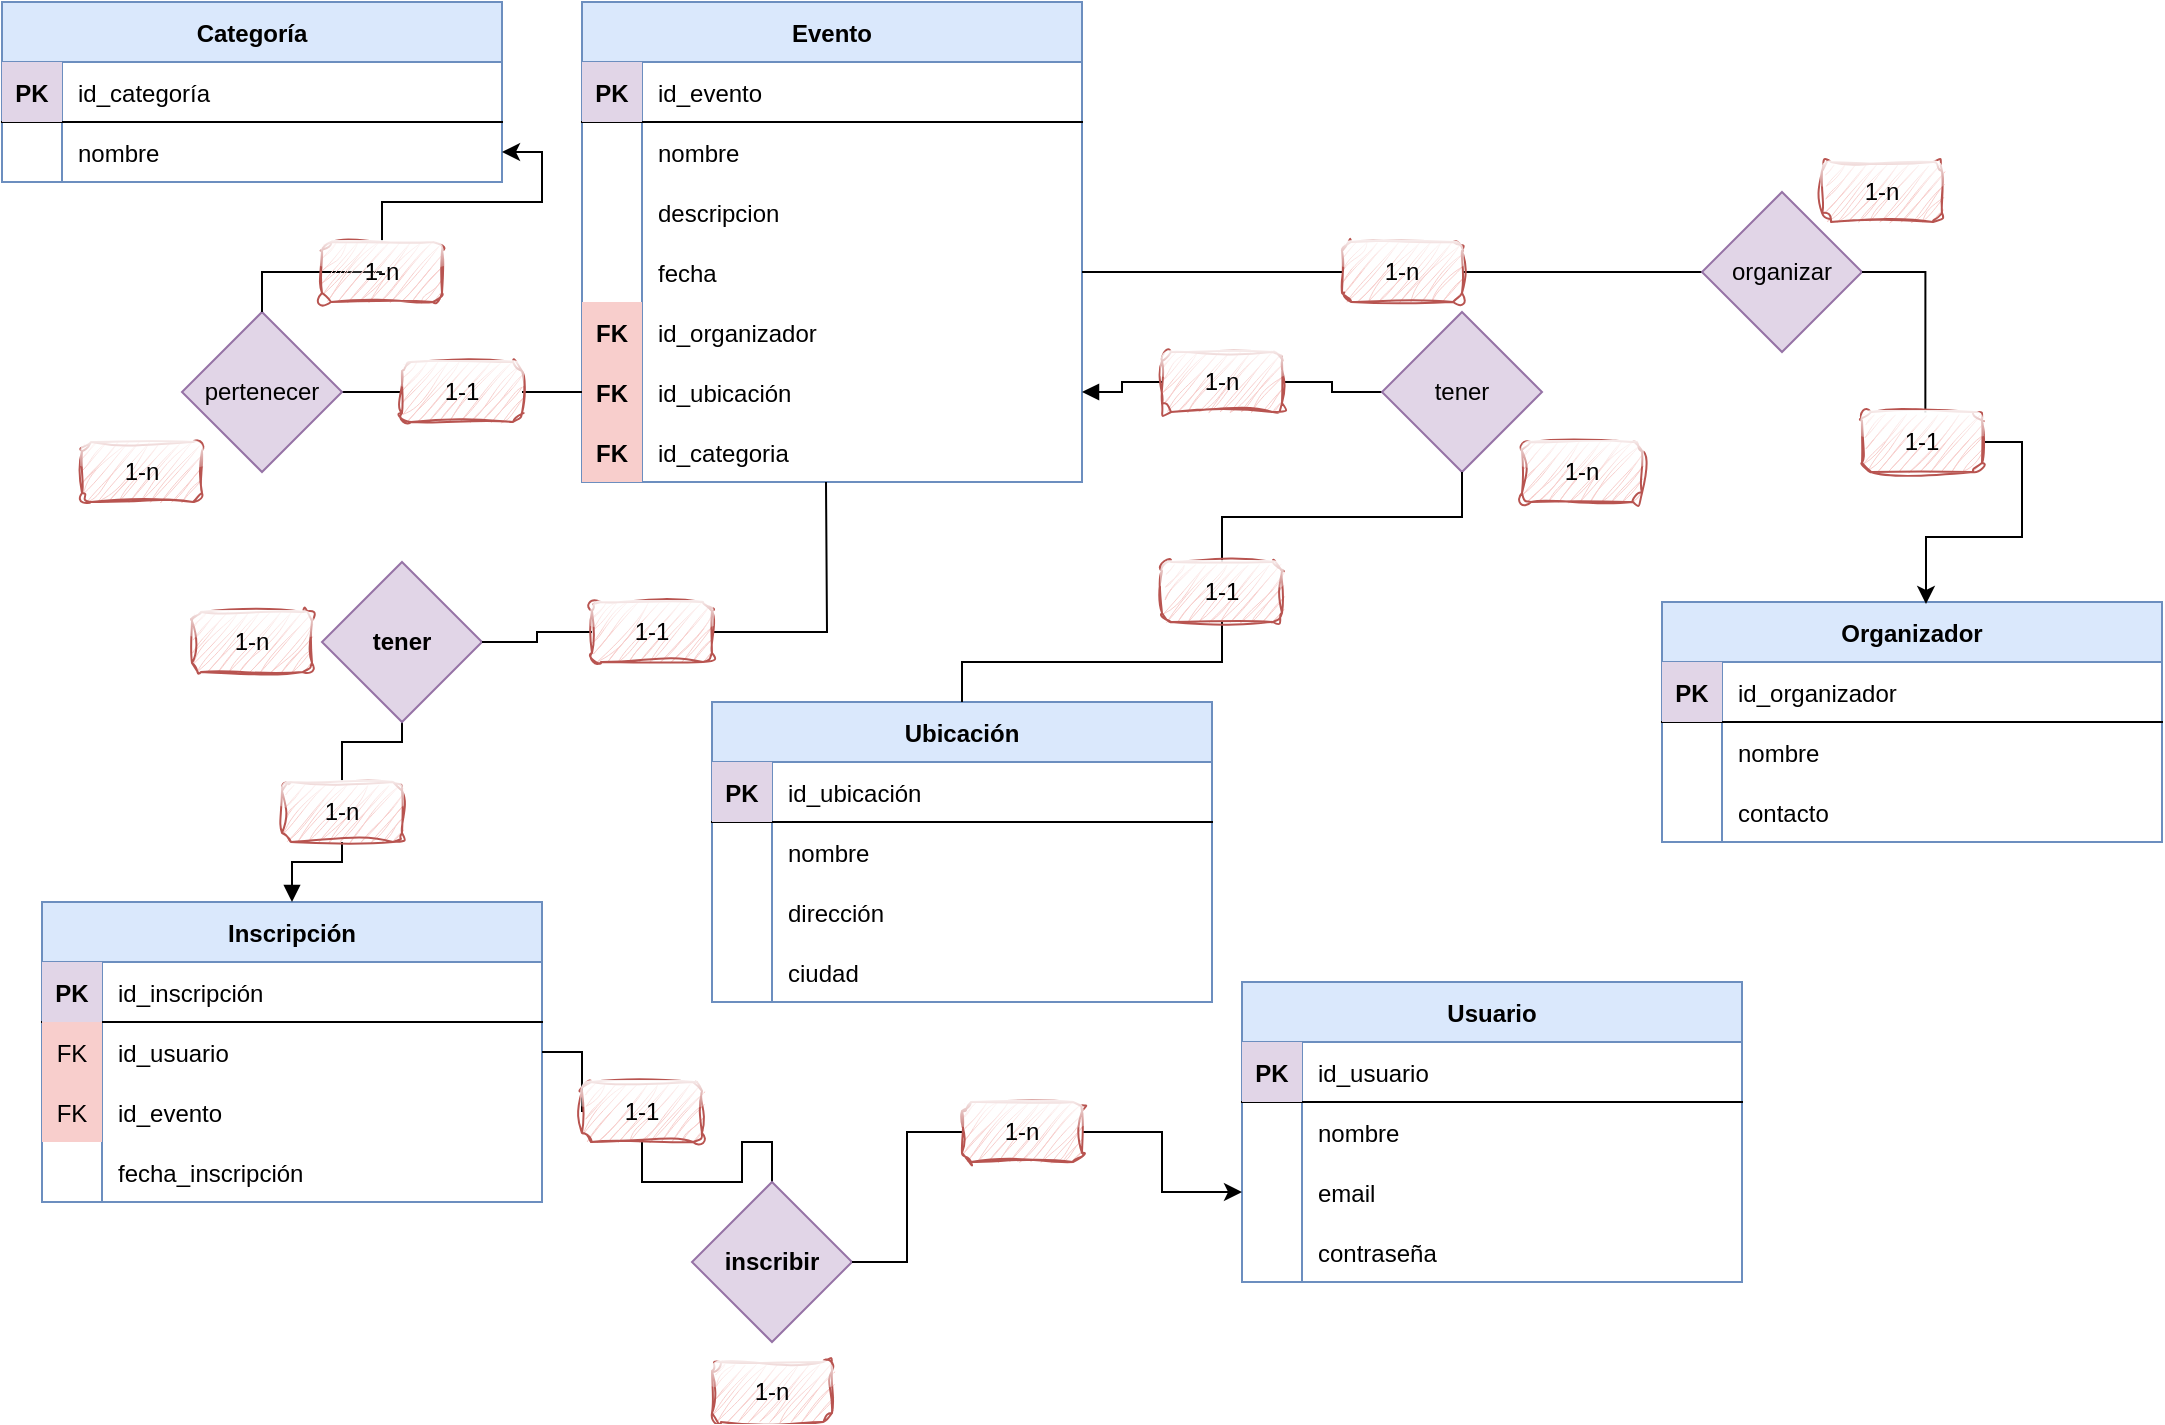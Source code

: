 <mxfile version="26.0.15">
  <diagram id="R2lEEEUBdFMjLlhIrx00" name="Page-1">
    <mxGraphModel dx="2284" dy="780" grid="1" gridSize="10" guides="1" tooltips="1" connect="1" arrows="1" fold="1" page="1" pageScale="1" pageWidth="850" pageHeight="1100" math="0" shadow="0" extFonts="Permanent Marker^https://fonts.googleapis.com/css?family=Permanent+Marker">
      <root>
        <mxCell id="0" />
        <mxCell id="1" parent="0" />
        <mxCell id="C-vyLk0tnHw3VtMMgP7b-2" value="Usuario" style="shape=table;startSize=30;container=1;collapsible=1;childLayout=tableLayout;fixedRows=1;rowLines=0;fontStyle=1;align=center;resizeLast=1;fillColor=#dae8fc;strokeColor=#6c8ebf;" parent="1" vertex="1">
          <mxGeometry x="370" y="530" width="250" height="150" as="geometry" />
        </mxCell>
        <mxCell id="C-vyLk0tnHw3VtMMgP7b-3" value="" style="shape=partialRectangle;collapsible=0;dropTarget=0;pointerEvents=0;fillColor=none;points=[[0,0.5],[1,0.5]];portConstraint=eastwest;top=0;left=0;right=0;bottom=1;" parent="C-vyLk0tnHw3VtMMgP7b-2" vertex="1">
          <mxGeometry y="30" width="250" height="30" as="geometry" />
        </mxCell>
        <mxCell id="C-vyLk0tnHw3VtMMgP7b-4" value="PK" style="shape=partialRectangle;overflow=hidden;connectable=0;fillColor=#e1d5e7;top=0;left=0;bottom=0;right=0;fontStyle=1;strokeColor=#9673a6;" parent="C-vyLk0tnHw3VtMMgP7b-3" vertex="1">
          <mxGeometry width="30" height="30" as="geometry">
            <mxRectangle width="30" height="30" as="alternateBounds" />
          </mxGeometry>
        </mxCell>
        <mxCell id="C-vyLk0tnHw3VtMMgP7b-5" value="id_usuario" style="shape=partialRectangle;overflow=hidden;connectable=0;fillColor=none;top=0;left=0;bottom=0;right=0;align=left;spacingLeft=6;fontStyle=0;" parent="C-vyLk0tnHw3VtMMgP7b-3" vertex="1">
          <mxGeometry x="30" width="220" height="30" as="geometry">
            <mxRectangle width="220" height="30" as="alternateBounds" />
          </mxGeometry>
        </mxCell>
        <mxCell id="C-vyLk0tnHw3VtMMgP7b-6" value="" style="shape=partialRectangle;collapsible=0;dropTarget=0;pointerEvents=0;fillColor=none;points=[[0,0.5],[1,0.5]];portConstraint=eastwest;top=0;left=0;right=0;bottom=0;" parent="C-vyLk0tnHw3VtMMgP7b-2" vertex="1">
          <mxGeometry y="60" width="250" height="30" as="geometry" />
        </mxCell>
        <mxCell id="C-vyLk0tnHw3VtMMgP7b-7" value="" style="shape=partialRectangle;overflow=hidden;connectable=0;fillColor=none;top=0;left=0;bottom=0;right=0;" parent="C-vyLk0tnHw3VtMMgP7b-6" vertex="1">
          <mxGeometry width="30" height="30" as="geometry">
            <mxRectangle width="30" height="30" as="alternateBounds" />
          </mxGeometry>
        </mxCell>
        <mxCell id="C-vyLk0tnHw3VtMMgP7b-8" value="nombre" style="shape=partialRectangle;overflow=hidden;connectable=0;fillColor=none;top=0;left=0;bottom=0;right=0;align=left;spacingLeft=6;" parent="C-vyLk0tnHw3VtMMgP7b-6" vertex="1">
          <mxGeometry x="30" width="220" height="30" as="geometry">
            <mxRectangle width="220" height="30" as="alternateBounds" />
          </mxGeometry>
        </mxCell>
        <mxCell id="_0O7eD7BVbZA2MOragak-5" style="shape=partialRectangle;collapsible=0;dropTarget=0;pointerEvents=0;fillColor=none;points=[[0,0.5],[1,0.5]];portConstraint=eastwest;top=0;left=0;right=0;bottom=0;" vertex="1" parent="C-vyLk0tnHw3VtMMgP7b-2">
          <mxGeometry y="90" width="250" height="30" as="geometry" />
        </mxCell>
        <mxCell id="_0O7eD7BVbZA2MOragak-6" style="shape=partialRectangle;overflow=hidden;connectable=0;fillColor=none;top=0;left=0;bottom=0;right=0;" vertex="1" parent="_0O7eD7BVbZA2MOragak-5">
          <mxGeometry width="30" height="30" as="geometry">
            <mxRectangle width="30" height="30" as="alternateBounds" />
          </mxGeometry>
        </mxCell>
        <mxCell id="_0O7eD7BVbZA2MOragak-7" value="email" style="shape=partialRectangle;overflow=hidden;connectable=0;fillColor=none;top=0;left=0;bottom=0;right=0;align=left;spacingLeft=6;" vertex="1" parent="_0O7eD7BVbZA2MOragak-5">
          <mxGeometry x="30" width="220" height="30" as="geometry">
            <mxRectangle width="220" height="30" as="alternateBounds" />
          </mxGeometry>
        </mxCell>
        <mxCell id="_0O7eD7BVbZA2MOragak-8" style="shape=partialRectangle;collapsible=0;dropTarget=0;pointerEvents=0;fillColor=none;points=[[0,0.5],[1,0.5]];portConstraint=eastwest;top=0;left=0;right=0;bottom=0;" vertex="1" parent="C-vyLk0tnHw3VtMMgP7b-2">
          <mxGeometry y="120" width="250" height="30" as="geometry" />
        </mxCell>
        <mxCell id="_0O7eD7BVbZA2MOragak-9" style="shape=partialRectangle;overflow=hidden;connectable=0;fillColor=none;top=0;left=0;bottom=0;right=0;" vertex="1" parent="_0O7eD7BVbZA2MOragak-8">
          <mxGeometry width="30" height="30" as="geometry">
            <mxRectangle width="30" height="30" as="alternateBounds" />
          </mxGeometry>
        </mxCell>
        <mxCell id="_0O7eD7BVbZA2MOragak-10" value="contraseña" style="shape=partialRectangle;overflow=hidden;connectable=0;fillColor=none;top=0;left=0;bottom=0;right=0;align=left;spacingLeft=6;" vertex="1" parent="_0O7eD7BVbZA2MOragak-8">
          <mxGeometry x="30" width="220" height="30" as="geometry">
            <mxRectangle width="220" height="30" as="alternateBounds" />
          </mxGeometry>
        </mxCell>
        <mxCell id="C-vyLk0tnHw3VtMMgP7b-13" value="Organizador" style="shape=table;startSize=30;container=1;collapsible=1;childLayout=tableLayout;fixedRows=1;rowLines=0;fontStyle=1;align=center;resizeLast=1;fillColor=#dae8fc;strokeColor=#6c8ebf;" parent="1" vertex="1">
          <mxGeometry x="580" y="340" width="250" height="120" as="geometry" />
        </mxCell>
        <mxCell id="C-vyLk0tnHw3VtMMgP7b-14" value="" style="shape=partialRectangle;collapsible=0;dropTarget=0;pointerEvents=0;fillColor=none;points=[[0,0.5],[1,0.5]];portConstraint=eastwest;top=0;left=0;right=0;bottom=1;" parent="C-vyLk0tnHw3VtMMgP7b-13" vertex="1">
          <mxGeometry y="30" width="250" height="30" as="geometry" />
        </mxCell>
        <mxCell id="C-vyLk0tnHw3VtMMgP7b-15" value="PK" style="shape=partialRectangle;overflow=hidden;connectable=0;fillColor=#e1d5e7;top=0;left=0;bottom=0;right=0;fontStyle=1;strokeColor=#9673a6;" parent="C-vyLk0tnHw3VtMMgP7b-14" vertex="1">
          <mxGeometry width="30" height="30" as="geometry">
            <mxRectangle width="30" height="30" as="alternateBounds" />
          </mxGeometry>
        </mxCell>
        <mxCell id="C-vyLk0tnHw3VtMMgP7b-16" value="id_organizador" style="shape=partialRectangle;overflow=hidden;connectable=0;fillColor=none;top=0;left=0;bottom=0;right=0;align=left;spacingLeft=6;fontStyle=0;" parent="C-vyLk0tnHw3VtMMgP7b-14" vertex="1">
          <mxGeometry x="30" width="220" height="30" as="geometry">
            <mxRectangle width="220" height="30" as="alternateBounds" />
          </mxGeometry>
        </mxCell>
        <mxCell id="C-vyLk0tnHw3VtMMgP7b-17" value="" style="shape=partialRectangle;collapsible=0;dropTarget=0;pointerEvents=0;fillColor=none;points=[[0,0.5],[1,0.5]];portConstraint=eastwest;top=0;left=0;right=0;bottom=0;" parent="C-vyLk0tnHw3VtMMgP7b-13" vertex="1">
          <mxGeometry y="60" width="250" height="30" as="geometry" />
        </mxCell>
        <mxCell id="C-vyLk0tnHw3VtMMgP7b-18" value="" style="shape=partialRectangle;overflow=hidden;connectable=0;fillColor=none;top=0;left=0;bottom=0;right=0;" parent="C-vyLk0tnHw3VtMMgP7b-17" vertex="1">
          <mxGeometry width="30" height="30" as="geometry">
            <mxRectangle width="30" height="30" as="alternateBounds" />
          </mxGeometry>
        </mxCell>
        <mxCell id="C-vyLk0tnHw3VtMMgP7b-19" value="nombre" style="shape=partialRectangle;overflow=hidden;connectable=0;fillColor=none;top=0;left=0;bottom=0;right=0;align=left;spacingLeft=6;" parent="C-vyLk0tnHw3VtMMgP7b-17" vertex="1">
          <mxGeometry x="30" width="220" height="30" as="geometry">
            <mxRectangle width="220" height="30" as="alternateBounds" />
          </mxGeometry>
        </mxCell>
        <mxCell id="C-vyLk0tnHw3VtMMgP7b-20" value="" style="shape=partialRectangle;collapsible=0;dropTarget=0;pointerEvents=0;fillColor=none;points=[[0,0.5],[1,0.5]];portConstraint=eastwest;top=0;left=0;right=0;bottom=0;" parent="C-vyLk0tnHw3VtMMgP7b-13" vertex="1">
          <mxGeometry y="90" width="250" height="30" as="geometry" />
        </mxCell>
        <mxCell id="C-vyLk0tnHw3VtMMgP7b-21" value="" style="shape=partialRectangle;overflow=hidden;connectable=0;fillColor=none;top=0;left=0;bottom=0;right=0;" parent="C-vyLk0tnHw3VtMMgP7b-20" vertex="1">
          <mxGeometry width="30" height="30" as="geometry">
            <mxRectangle width="30" height="30" as="alternateBounds" />
          </mxGeometry>
        </mxCell>
        <mxCell id="C-vyLk0tnHw3VtMMgP7b-22" value="contacto" style="shape=partialRectangle;overflow=hidden;connectable=0;fillColor=none;top=0;left=0;bottom=0;right=0;align=left;spacingLeft=6;" parent="C-vyLk0tnHw3VtMMgP7b-20" vertex="1">
          <mxGeometry x="30" width="220" height="30" as="geometry">
            <mxRectangle width="220" height="30" as="alternateBounds" />
          </mxGeometry>
        </mxCell>
        <mxCell id="C-vyLk0tnHw3VtMMgP7b-23" value="Evento" style="shape=table;startSize=30;container=1;collapsible=1;childLayout=tableLayout;fixedRows=1;rowLines=0;fontStyle=1;align=center;resizeLast=1;fillColor=#dae8fc;strokeColor=#6c8ebf;" parent="1" vertex="1">
          <mxGeometry x="40" y="40" width="250" height="240" as="geometry">
            <mxRectangle x="120" y="120" width="80" height="30" as="alternateBounds" />
          </mxGeometry>
        </mxCell>
        <mxCell id="C-vyLk0tnHw3VtMMgP7b-24" value="" style="shape=partialRectangle;collapsible=0;dropTarget=0;pointerEvents=0;fillColor=none;points=[[0,0.5],[1,0.5]];portConstraint=eastwest;top=0;left=0;right=0;bottom=1;" parent="C-vyLk0tnHw3VtMMgP7b-23" vertex="1">
          <mxGeometry y="30" width="250" height="30" as="geometry" />
        </mxCell>
        <mxCell id="C-vyLk0tnHw3VtMMgP7b-25" value="PK" style="shape=partialRectangle;overflow=hidden;connectable=0;fillColor=#e1d5e7;top=0;left=0;bottom=0;right=0;fontStyle=1;strokeColor=#9673a6;" parent="C-vyLk0tnHw3VtMMgP7b-24" vertex="1">
          <mxGeometry width="30" height="30" as="geometry">
            <mxRectangle width="30" height="30" as="alternateBounds" />
          </mxGeometry>
        </mxCell>
        <mxCell id="C-vyLk0tnHw3VtMMgP7b-26" value="id_evento" style="shape=partialRectangle;overflow=hidden;connectable=0;fillColor=none;top=0;left=0;bottom=0;right=0;align=left;spacingLeft=6;fontStyle=0;" parent="C-vyLk0tnHw3VtMMgP7b-24" vertex="1">
          <mxGeometry x="30" width="220" height="30" as="geometry">
            <mxRectangle width="220" height="30" as="alternateBounds" />
          </mxGeometry>
        </mxCell>
        <mxCell id="C-vyLk0tnHw3VtMMgP7b-27" value="" style="shape=partialRectangle;collapsible=0;dropTarget=0;pointerEvents=0;fillColor=none;points=[[0,0.5],[1,0.5]];portConstraint=eastwest;top=0;left=0;right=0;bottom=0;" parent="C-vyLk0tnHw3VtMMgP7b-23" vertex="1">
          <mxGeometry y="60" width="250" height="30" as="geometry" />
        </mxCell>
        <mxCell id="C-vyLk0tnHw3VtMMgP7b-28" value="" style="shape=partialRectangle;overflow=hidden;connectable=0;fillColor=none;top=0;left=0;bottom=0;right=0;" parent="C-vyLk0tnHw3VtMMgP7b-27" vertex="1">
          <mxGeometry width="30" height="30" as="geometry">
            <mxRectangle width="30" height="30" as="alternateBounds" />
          </mxGeometry>
        </mxCell>
        <mxCell id="C-vyLk0tnHw3VtMMgP7b-29" value="nombre" style="shape=partialRectangle;overflow=hidden;connectable=0;fillColor=none;top=0;left=0;bottom=0;right=0;align=left;spacingLeft=6;" parent="C-vyLk0tnHw3VtMMgP7b-27" vertex="1">
          <mxGeometry x="30" width="220" height="30" as="geometry">
            <mxRectangle width="220" height="30" as="alternateBounds" />
          </mxGeometry>
        </mxCell>
        <mxCell id="qSwmGkArXWwPOTFNs5zi-41" style="shape=partialRectangle;collapsible=0;dropTarget=0;pointerEvents=0;fillColor=none;points=[[0,0.5],[1,0.5]];portConstraint=eastwest;top=0;left=0;right=0;bottom=0;" parent="C-vyLk0tnHw3VtMMgP7b-23" vertex="1">
          <mxGeometry y="90" width="250" height="30" as="geometry" />
        </mxCell>
        <mxCell id="qSwmGkArXWwPOTFNs5zi-42" style="shape=partialRectangle;overflow=hidden;connectable=0;fillColor=none;top=0;left=0;bottom=0;right=0;" parent="qSwmGkArXWwPOTFNs5zi-41" vertex="1">
          <mxGeometry width="30" height="30" as="geometry">
            <mxRectangle width="30" height="30" as="alternateBounds" />
          </mxGeometry>
        </mxCell>
        <mxCell id="qSwmGkArXWwPOTFNs5zi-43" value="descripcion" style="shape=partialRectangle;overflow=hidden;connectable=0;fillColor=none;top=0;left=0;bottom=0;right=0;align=left;spacingLeft=6;" parent="qSwmGkArXWwPOTFNs5zi-41" vertex="1">
          <mxGeometry x="30" width="220" height="30" as="geometry">
            <mxRectangle width="220" height="30" as="alternateBounds" />
          </mxGeometry>
        </mxCell>
        <mxCell id="qSwmGkArXWwPOTFNs5zi-44" style="shape=partialRectangle;collapsible=0;dropTarget=0;pointerEvents=0;fillColor=none;points=[[0,0.5],[1,0.5]];portConstraint=eastwest;top=0;left=0;right=0;bottom=0;" parent="C-vyLk0tnHw3VtMMgP7b-23" vertex="1">
          <mxGeometry y="120" width="250" height="30" as="geometry" />
        </mxCell>
        <mxCell id="qSwmGkArXWwPOTFNs5zi-45" style="shape=partialRectangle;overflow=hidden;connectable=0;fillColor=none;top=0;left=0;bottom=0;right=0;" parent="qSwmGkArXWwPOTFNs5zi-44" vertex="1">
          <mxGeometry width="30" height="30" as="geometry">
            <mxRectangle width="30" height="30" as="alternateBounds" />
          </mxGeometry>
        </mxCell>
        <mxCell id="qSwmGkArXWwPOTFNs5zi-46" value="fecha" style="shape=partialRectangle;overflow=hidden;connectable=0;fillColor=none;top=0;left=0;bottom=0;right=0;align=left;spacingLeft=6;" parent="qSwmGkArXWwPOTFNs5zi-44" vertex="1">
          <mxGeometry x="30" width="220" height="30" as="geometry">
            <mxRectangle width="220" height="30" as="alternateBounds" />
          </mxGeometry>
        </mxCell>
        <mxCell id="qSwmGkArXWwPOTFNs5zi-47" style="shape=partialRectangle;collapsible=0;dropTarget=0;pointerEvents=0;fillColor=none;points=[[0,0.5],[1,0.5]];portConstraint=eastwest;top=0;left=0;right=0;bottom=0;" parent="C-vyLk0tnHw3VtMMgP7b-23" vertex="1">
          <mxGeometry y="150" width="250" height="30" as="geometry" />
        </mxCell>
        <mxCell id="qSwmGkArXWwPOTFNs5zi-48" value="FK" style="shape=partialRectangle;overflow=hidden;connectable=0;fillColor=#f8cecc;top=0;left=0;bottom=0;right=0;strokeColor=#b85450;fontStyle=1" parent="qSwmGkArXWwPOTFNs5zi-47" vertex="1">
          <mxGeometry width="30" height="30" as="geometry">
            <mxRectangle width="30" height="30" as="alternateBounds" />
          </mxGeometry>
        </mxCell>
        <mxCell id="qSwmGkArXWwPOTFNs5zi-49" value="id_organizador" style="shape=partialRectangle;overflow=hidden;connectable=0;fillColor=none;top=0;left=0;bottom=0;right=0;align=left;spacingLeft=6;" parent="qSwmGkArXWwPOTFNs5zi-47" vertex="1">
          <mxGeometry x="30" width="220" height="30" as="geometry">
            <mxRectangle width="220" height="30" as="alternateBounds" />
          </mxGeometry>
        </mxCell>
        <mxCell id="qSwmGkArXWwPOTFNs5zi-50" style="shape=partialRectangle;collapsible=0;dropTarget=0;pointerEvents=0;fillColor=none;points=[[0,0.5],[1,0.5]];portConstraint=eastwest;top=0;left=0;right=0;bottom=0;" parent="C-vyLk0tnHw3VtMMgP7b-23" vertex="1">
          <mxGeometry y="180" width="250" height="30" as="geometry" />
        </mxCell>
        <mxCell id="qSwmGkArXWwPOTFNs5zi-51" value="FK" style="shape=partialRectangle;overflow=hidden;connectable=0;fillColor=#f8cecc;top=0;left=0;bottom=0;right=0;strokeColor=#b85450;fontStyle=1" parent="qSwmGkArXWwPOTFNs5zi-50" vertex="1">
          <mxGeometry width="30" height="30" as="geometry">
            <mxRectangle width="30" height="30" as="alternateBounds" />
          </mxGeometry>
        </mxCell>
        <mxCell id="qSwmGkArXWwPOTFNs5zi-52" value="id_ubicación" style="shape=partialRectangle;overflow=hidden;connectable=0;fillColor=none;top=0;left=0;bottom=0;right=0;align=left;spacingLeft=6;" parent="qSwmGkArXWwPOTFNs5zi-50" vertex="1">
          <mxGeometry x="30" width="220" height="30" as="geometry">
            <mxRectangle width="220" height="30" as="alternateBounds" />
          </mxGeometry>
        </mxCell>
        <mxCell id="qSwmGkArXWwPOTFNs5zi-35" style="shape=partialRectangle;collapsible=0;dropTarget=0;pointerEvents=0;fillColor=none;points=[[0,0.5],[1,0.5]];portConstraint=eastwest;top=0;left=0;right=0;bottom=0;" parent="C-vyLk0tnHw3VtMMgP7b-23" vertex="1">
          <mxGeometry y="210" width="250" height="30" as="geometry" />
        </mxCell>
        <mxCell id="qSwmGkArXWwPOTFNs5zi-36" value="FK" style="shape=partialRectangle;overflow=hidden;connectable=0;fillColor=#f8cecc;top=0;left=0;bottom=0;right=0;strokeColor=#b85450;fontStyle=1" parent="qSwmGkArXWwPOTFNs5zi-35" vertex="1">
          <mxGeometry width="30" height="30" as="geometry">
            <mxRectangle width="30" height="30" as="alternateBounds" />
          </mxGeometry>
        </mxCell>
        <mxCell id="qSwmGkArXWwPOTFNs5zi-37" value="id_categoria" style="shape=partialRectangle;overflow=hidden;connectable=0;fillColor=none;top=0;left=0;bottom=0;right=0;align=left;spacingLeft=6;" parent="qSwmGkArXWwPOTFNs5zi-35" vertex="1">
          <mxGeometry x="30" width="220" height="30" as="geometry">
            <mxRectangle width="220" height="30" as="alternateBounds" />
          </mxGeometry>
        </mxCell>
        <mxCell id="qSwmGkArXWwPOTFNs5zi-76" value="" style="edgeStyle=orthogonalEdgeStyle;rounded=0;orthogonalLoop=1;jettySize=auto;html=1;endArrow=none;startFill=0;" parent="1" source="_0O7eD7BVbZA2MOragak-65" target="qSwmGkArXWwPOTFNs5zi-75" edge="1">
          <mxGeometry relative="1" as="geometry" />
        </mxCell>
        <mxCell id="_0O7eD7BVbZA2MOragak-52" value="" style="edgeStyle=orthogonalEdgeStyle;rounded=0;orthogonalLoop=1;jettySize=auto;html=1;endArrow=none;startFill=0;" edge="1" parent="1" source="_0O7eD7BVbZA2MOragak-67" target="_0O7eD7BVbZA2MOragak-51">
          <mxGeometry relative="1" as="geometry" />
        </mxCell>
        <mxCell id="qSwmGkArXWwPOTFNs5zi-53" value="Inscripción" style="shape=table;startSize=30;container=1;collapsible=1;childLayout=tableLayout;fixedRows=1;rowLines=0;fontStyle=1;align=center;resizeLast=1;fillColor=#dae8fc;strokeColor=#6c8ebf;" parent="1" vertex="1">
          <mxGeometry x="-230" y="490" width="250" height="150" as="geometry">
            <mxRectangle x="120" y="120" width="80" height="30" as="alternateBounds" />
          </mxGeometry>
        </mxCell>
        <mxCell id="qSwmGkArXWwPOTFNs5zi-54" value="" style="shape=partialRectangle;collapsible=0;dropTarget=0;pointerEvents=0;fillColor=none;points=[[0,0.5],[1,0.5]];portConstraint=eastwest;top=0;left=0;right=0;bottom=1;" parent="qSwmGkArXWwPOTFNs5zi-53" vertex="1">
          <mxGeometry y="30" width="250" height="30" as="geometry" />
        </mxCell>
        <mxCell id="qSwmGkArXWwPOTFNs5zi-55" value="PK" style="shape=partialRectangle;overflow=hidden;connectable=0;fillColor=#e1d5e7;top=0;left=0;bottom=0;right=0;fontStyle=1;strokeColor=#9673a6;" parent="qSwmGkArXWwPOTFNs5zi-54" vertex="1">
          <mxGeometry width="30" height="30" as="geometry">
            <mxRectangle width="30" height="30" as="alternateBounds" />
          </mxGeometry>
        </mxCell>
        <mxCell id="qSwmGkArXWwPOTFNs5zi-56" value="id_inscripción" style="shape=partialRectangle;overflow=hidden;connectable=0;fillColor=none;top=0;left=0;bottom=0;right=0;align=left;spacingLeft=6;fontStyle=0;" parent="qSwmGkArXWwPOTFNs5zi-54" vertex="1">
          <mxGeometry x="30" width="220" height="30" as="geometry">
            <mxRectangle width="220" height="30" as="alternateBounds" />
          </mxGeometry>
        </mxCell>
        <mxCell id="qSwmGkArXWwPOTFNs5zi-66" style="shape=partialRectangle;collapsible=0;dropTarget=0;pointerEvents=0;fillColor=none;points=[[0,0.5],[1,0.5]];portConstraint=eastwest;top=0;left=0;right=0;bottom=0;" parent="qSwmGkArXWwPOTFNs5zi-53" vertex="1">
          <mxGeometry y="60" width="250" height="30" as="geometry" />
        </mxCell>
        <mxCell id="qSwmGkArXWwPOTFNs5zi-67" value="FK" style="shape=partialRectangle;overflow=hidden;connectable=0;fillColor=#f8cecc;top=0;left=0;bottom=0;right=0;strokeColor=#b85450;" parent="qSwmGkArXWwPOTFNs5zi-66" vertex="1">
          <mxGeometry width="30" height="30" as="geometry">
            <mxRectangle width="30" height="30" as="alternateBounds" />
          </mxGeometry>
        </mxCell>
        <mxCell id="qSwmGkArXWwPOTFNs5zi-68" value="id_usuario" style="shape=partialRectangle;overflow=hidden;connectable=0;fillColor=none;top=0;left=0;bottom=0;right=0;align=left;spacingLeft=6;" parent="qSwmGkArXWwPOTFNs5zi-66" vertex="1">
          <mxGeometry x="30" width="220" height="30" as="geometry">
            <mxRectangle width="220" height="30" as="alternateBounds" />
          </mxGeometry>
        </mxCell>
        <mxCell id="qSwmGkArXWwPOTFNs5zi-69" style="shape=partialRectangle;collapsible=0;dropTarget=0;pointerEvents=0;fillColor=none;points=[[0,0.5],[1,0.5]];portConstraint=eastwest;top=0;left=0;right=0;bottom=0;" parent="qSwmGkArXWwPOTFNs5zi-53" vertex="1">
          <mxGeometry y="90" width="250" height="30" as="geometry" />
        </mxCell>
        <mxCell id="qSwmGkArXWwPOTFNs5zi-70" value="FK" style="shape=partialRectangle;overflow=hidden;connectable=0;fillColor=#f8cecc;top=0;left=0;bottom=0;right=0;strokeColor=#b85450;" parent="qSwmGkArXWwPOTFNs5zi-69" vertex="1">
          <mxGeometry width="30" height="30" as="geometry">
            <mxRectangle width="30" height="30" as="alternateBounds" />
          </mxGeometry>
        </mxCell>
        <mxCell id="qSwmGkArXWwPOTFNs5zi-71" value="id_evento" style="shape=partialRectangle;overflow=hidden;connectable=0;fillColor=none;top=0;left=0;bottom=0;right=0;align=left;spacingLeft=6;" parent="qSwmGkArXWwPOTFNs5zi-69" vertex="1">
          <mxGeometry x="30" width="220" height="30" as="geometry">
            <mxRectangle width="220" height="30" as="alternateBounds" />
          </mxGeometry>
        </mxCell>
        <mxCell id="qSwmGkArXWwPOTFNs5zi-72" style="shape=partialRectangle;collapsible=0;dropTarget=0;pointerEvents=0;fillColor=none;points=[[0,0.5],[1,0.5]];portConstraint=eastwest;top=0;left=0;right=0;bottom=0;" parent="qSwmGkArXWwPOTFNs5zi-53" vertex="1">
          <mxGeometry y="120" width="250" height="30" as="geometry" />
        </mxCell>
        <mxCell id="qSwmGkArXWwPOTFNs5zi-73" value="" style="shape=partialRectangle;overflow=hidden;connectable=0;top=0;left=0;bottom=0;right=0;fillColor=none;" parent="qSwmGkArXWwPOTFNs5zi-72" vertex="1">
          <mxGeometry width="30" height="30" as="geometry">
            <mxRectangle width="30" height="30" as="alternateBounds" />
          </mxGeometry>
        </mxCell>
        <mxCell id="qSwmGkArXWwPOTFNs5zi-74" value="fecha_inscripción" style="shape=partialRectangle;overflow=hidden;connectable=0;fillColor=none;top=0;left=0;bottom=0;right=0;align=left;spacingLeft=6;" parent="qSwmGkArXWwPOTFNs5zi-72" vertex="1">
          <mxGeometry x="30" width="220" height="30" as="geometry">
            <mxRectangle width="220" height="30" as="alternateBounds" />
          </mxGeometry>
        </mxCell>
        <mxCell id="_0O7eD7BVbZA2MOragak-54" style="edgeStyle=orthogonalEdgeStyle;rounded=0;orthogonalLoop=1;jettySize=auto;html=1;exitX=1;exitY=0.5;exitDx=0;exitDy=0;entryX=0;entryY=0.5;entryDx=0;entryDy=0;" edge="1" parent="1" source="_0O7eD7BVbZA2MOragak-64" target="_0O7eD7BVbZA2MOragak-5">
          <mxGeometry relative="1" as="geometry" />
        </mxCell>
        <mxCell id="qSwmGkArXWwPOTFNs5zi-75" value="inscribir" style="rhombus;whiteSpace=wrap;html=1;fillColor=#e1d5e7;strokeColor=#9673a6;startSize=30;fontStyle=1;" parent="1" vertex="1">
          <mxGeometry x="95" y="630" width="80" height="80" as="geometry" />
        </mxCell>
        <mxCell id="_0O7eD7BVbZA2MOragak-15" value="Categoría" style="shape=table;startSize=30;container=1;collapsible=1;childLayout=tableLayout;fixedRows=1;rowLines=0;fontStyle=1;align=center;resizeLast=1;fillColor=#dae8fc;strokeColor=#6c8ebf;" vertex="1" parent="1">
          <mxGeometry x="-250" y="40" width="250" height="90" as="geometry" />
        </mxCell>
        <mxCell id="_0O7eD7BVbZA2MOragak-16" value="" style="shape=partialRectangle;collapsible=0;dropTarget=0;pointerEvents=0;fillColor=none;points=[[0,0.5],[1,0.5]];portConstraint=eastwest;top=0;left=0;right=0;bottom=1;" vertex="1" parent="_0O7eD7BVbZA2MOragak-15">
          <mxGeometry y="30" width="250" height="30" as="geometry" />
        </mxCell>
        <mxCell id="_0O7eD7BVbZA2MOragak-17" value="PK" style="shape=partialRectangle;overflow=hidden;connectable=0;fillColor=#e1d5e7;top=0;left=0;bottom=0;right=0;fontStyle=1;strokeColor=#9673a6;" vertex="1" parent="_0O7eD7BVbZA2MOragak-16">
          <mxGeometry width="30" height="30" as="geometry">
            <mxRectangle width="30" height="30" as="alternateBounds" />
          </mxGeometry>
        </mxCell>
        <mxCell id="_0O7eD7BVbZA2MOragak-18" value="id_categoría" style="shape=partialRectangle;overflow=hidden;connectable=0;fillColor=none;top=0;left=0;bottom=0;right=0;align=left;spacingLeft=6;fontStyle=0;" vertex="1" parent="_0O7eD7BVbZA2MOragak-16">
          <mxGeometry x="30" width="220" height="30" as="geometry">
            <mxRectangle width="220" height="30" as="alternateBounds" />
          </mxGeometry>
        </mxCell>
        <mxCell id="_0O7eD7BVbZA2MOragak-19" value="" style="shape=partialRectangle;collapsible=0;dropTarget=0;pointerEvents=0;fillColor=none;points=[[0,0.5],[1,0.5]];portConstraint=eastwest;top=0;left=0;right=0;bottom=0;" vertex="1" parent="_0O7eD7BVbZA2MOragak-15">
          <mxGeometry y="60" width="250" height="30" as="geometry" />
        </mxCell>
        <mxCell id="_0O7eD7BVbZA2MOragak-20" value="" style="shape=partialRectangle;overflow=hidden;connectable=0;fillColor=none;top=0;left=0;bottom=0;right=0;" vertex="1" parent="_0O7eD7BVbZA2MOragak-19">
          <mxGeometry width="30" height="30" as="geometry">
            <mxRectangle width="30" height="30" as="alternateBounds" />
          </mxGeometry>
        </mxCell>
        <mxCell id="_0O7eD7BVbZA2MOragak-21" value="nombre" style="shape=partialRectangle;overflow=hidden;connectable=0;fillColor=none;top=0;left=0;bottom=0;right=0;align=left;spacingLeft=6;" vertex="1" parent="_0O7eD7BVbZA2MOragak-19">
          <mxGeometry x="30" width="220" height="30" as="geometry">
            <mxRectangle width="220" height="30" as="alternateBounds" />
          </mxGeometry>
        </mxCell>
        <mxCell id="_0O7eD7BVbZA2MOragak-25" value="Ubicación" style="shape=table;startSize=30;container=1;collapsible=1;childLayout=tableLayout;fixedRows=1;rowLines=0;fontStyle=1;align=center;resizeLast=1;fillColor=#dae8fc;strokeColor=#6c8ebf;" vertex="1" parent="1">
          <mxGeometry x="105" y="390" width="250" height="150" as="geometry" />
        </mxCell>
        <mxCell id="_0O7eD7BVbZA2MOragak-26" value="" style="shape=partialRectangle;collapsible=0;dropTarget=0;pointerEvents=0;fillColor=none;points=[[0,0.5],[1,0.5]];portConstraint=eastwest;top=0;left=0;right=0;bottom=1;" vertex="1" parent="_0O7eD7BVbZA2MOragak-25">
          <mxGeometry y="30" width="250" height="30" as="geometry" />
        </mxCell>
        <mxCell id="_0O7eD7BVbZA2MOragak-27" value="PK" style="shape=partialRectangle;overflow=hidden;connectable=0;fillColor=#e1d5e7;top=0;left=0;bottom=0;right=0;fontStyle=1;strokeColor=#9673a6;" vertex="1" parent="_0O7eD7BVbZA2MOragak-26">
          <mxGeometry width="30" height="30" as="geometry">
            <mxRectangle width="30" height="30" as="alternateBounds" />
          </mxGeometry>
        </mxCell>
        <mxCell id="_0O7eD7BVbZA2MOragak-28" value="id_ubicación" style="shape=partialRectangle;overflow=hidden;connectable=0;fillColor=none;top=0;left=0;bottom=0;right=0;align=left;spacingLeft=6;fontStyle=0;" vertex="1" parent="_0O7eD7BVbZA2MOragak-26">
          <mxGeometry x="30" width="220" height="30" as="geometry">
            <mxRectangle width="220" height="30" as="alternateBounds" />
          </mxGeometry>
        </mxCell>
        <mxCell id="_0O7eD7BVbZA2MOragak-29" value="" style="shape=partialRectangle;collapsible=0;dropTarget=0;pointerEvents=0;fillColor=none;points=[[0,0.5],[1,0.5]];portConstraint=eastwest;top=0;left=0;right=0;bottom=0;" vertex="1" parent="_0O7eD7BVbZA2MOragak-25">
          <mxGeometry y="60" width="250" height="30" as="geometry" />
        </mxCell>
        <mxCell id="_0O7eD7BVbZA2MOragak-30" value="" style="shape=partialRectangle;overflow=hidden;connectable=0;fillColor=none;top=0;left=0;bottom=0;right=0;" vertex="1" parent="_0O7eD7BVbZA2MOragak-29">
          <mxGeometry width="30" height="30" as="geometry">
            <mxRectangle width="30" height="30" as="alternateBounds" />
          </mxGeometry>
        </mxCell>
        <mxCell id="_0O7eD7BVbZA2MOragak-31" value="nombre" style="shape=partialRectangle;overflow=hidden;connectable=0;fillColor=none;top=0;left=0;bottom=0;right=0;align=left;spacingLeft=6;" vertex="1" parent="_0O7eD7BVbZA2MOragak-29">
          <mxGeometry x="30" width="220" height="30" as="geometry">
            <mxRectangle width="220" height="30" as="alternateBounds" />
          </mxGeometry>
        </mxCell>
        <mxCell id="_0O7eD7BVbZA2MOragak-32" style="shape=partialRectangle;collapsible=0;dropTarget=0;pointerEvents=0;fillColor=none;points=[[0,0.5],[1,0.5]];portConstraint=eastwest;top=0;left=0;right=0;bottom=0;" vertex="1" parent="_0O7eD7BVbZA2MOragak-25">
          <mxGeometry y="90" width="250" height="30" as="geometry" />
        </mxCell>
        <mxCell id="_0O7eD7BVbZA2MOragak-33" style="shape=partialRectangle;overflow=hidden;connectable=0;fillColor=none;top=0;left=0;bottom=0;right=0;" vertex="1" parent="_0O7eD7BVbZA2MOragak-32">
          <mxGeometry width="30" height="30" as="geometry">
            <mxRectangle width="30" height="30" as="alternateBounds" />
          </mxGeometry>
        </mxCell>
        <mxCell id="_0O7eD7BVbZA2MOragak-34" value="dirección" style="shape=partialRectangle;overflow=hidden;connectable=0;fillColor=none;top=0;left=0;bottom=0;right=0;align=left;spacingLeft=6;" vertex="1" parent="_0O7eD7BVbZA2MOragak-32">
          <mxGeometry x="30" width="220" height="30" as="geometry">
            <mxRectangle width="220" height="30" as="alternateBounds" />
          </mxGeometry>
        </mxCell>
        <mxCell id="_0O7eD7BVbZA2MOragak-35" style="shape=partialRectangle;collapsible=0;dropTarget=0;pointerEvents=0;fillColor=none;points=[[0,0.5],[1,0.5]];portConstraint=eastwest;top=0;left=0;right=0;bottom=0;" vertex="1" parent="_0O7eD7BVbZA2MOragak-25">
          <mxGeometry y="120" width="250" height="30" as="geometry" />
        </mxCell>
        <mxCell id="_0O7eD7BVbZA2MOragak-36" style="shape=partialRectangle;overflow=hidden;connectable=0;fillColor=none;top=0;left=0;bottom=0;right=0;" vertex="1" parent="_0O7eD7BVbZA2MOragak-35">
          <mxGeometry width="30" height="30" as="geometry">
            <mxRectangle width="30" height="30" as="alternateBounds" />
          </mxGeometry>
        </mxCell>
        <mxCell id="_0O7eD7BVbZA2MOragak-37" value="ciudad" style="shape=partialRectangle;overflow=hidden;connectable=0;fillColor=none;top=0;left=0;bottom=0;right=0;align=left;spacingLeft=6;" vertex="1" parent="_0O7eD7BVbZA2MOragak-35">
          <mxGeometry x="30" width="220" height="30" as="geometry">
            <mxRectangle width="220" height="30" as="alternateBounds" />
          </mxGeometry>
        </mxCell>
        <mxCell id="_0O7eD7BVbZA2MOragak-39" style="edgeStyle=orthogonalEdgeStyle;rounded=0;orthogonalLoop=1;jettySize=auto;html=1;exitX=1;exitY=0.5;exitDx=0;exitDy=0;entryX=0;entryY=0.5;entryDx=0;entryDy=0;startArrow=none;startFill=0;endArrow=none;endFill=0;" edge="1" parent="1" source="_0O7eD7BVbZA2MOragak-55" target="_0O7eD7BVbZA2MOragak-40">
          <mxGeometry relative="1" as="geometry">
            <mxPoint x="610" y="175" as="targetPoint" />
          </mxGeometry>
        </mxCell>
        <mxCell id="_0O7eD7BVbZA2MOragak-40" value="organizar" style="rhombus;whiteSpace=wrap;html=1;fillColor=#e1d5e7;strokeColor=#9673a6;" vertex="1" parent="1">
          <mxGeometry x="600" y="135" width="80" height="80" as="geometry" />
        </mxCell>
        <mxCell id="_0O7eD7BVbZA2MOragak-41" style="edgeStyle=orthogonalEdgeStyle;rounded=0;orthogonalLoop=1;jettySize=auto;html=1;exitX=1;exitY=0.5;exitDx=0;exitDy=0;entryX=0.528;entryY=0.008;entryDx=0;entryDy=0;entryPerimeter=0;" edge="1" parent="1" source="_0O7eD7BVbZA2MOragak-56" target="C-vyLk0tnHw3VtMMgP7b-13">
          <mxGeometry relative="1" as="geometry" />
        </mxCell>
        <mxCell id="_0O7eD7BVbZA2MOragak-42" style="edgeStyle=orthogonalEdgeStyle;rounded=0;orthogonalLoop=1;jettySize=auto;html=1;exitX=1;exitY=0.5;exitDx=0;exitDy=0;entryX=0;entryY=0.5;entryDx=0;entryDy=0;endArrow=none;startFill=0;" edge="1" parent="1" source="_0O7eD7BVbZA2MOragak-59" target="_0O7eD7BVbZA2MOragak-43">
          <mxGeometry relative="1" as="geometry">
            <mxPoint x="420" y="235" as="targetPoint" />
          </mxGeometry>
        </mxCell>
        <mxCell id="_0O7eD7BVbZA2MOragak-44" style="edgeStyle=orthogonalEdgeStyle;rounded=0;orthogonalLoop=1;jettySize=auto;html=1;exitX=0.5;exitY=1;exitDx=0;exitDy=0;entryX=0.5;entryY=0;entryDx=0;entryDy=0;endArrow=none;startFill=0;" edge="1" parent="1" source="_0O7eD7BVbZA2MOragak-58" target="_0O7eD7BVbZA2MOragak-25">
          <mxGeometry relative="1" as="geometry" />
        </mxCell>
        <mxCell id="_0O7eD7BVbZA2MOragak-43" value="tener" style="rhombus;whiteSpace=wrap;html=1;fillColor=#e1d5e7;strokeColor=#9673a6;" vertex="1" parent="1">
          <mxGeometry x="440" y="195" width="80" height="80" as="geometry" />
        </mxCell>
        <mxCell id="_0O7eD7BVbZA2MOragak-48" style="edgeStyle=orthogonalEdgeStyle;rounded=0;orthogonalLoop=1;jettySize=auto;html=1;exitX=0;exitY=0.5;exitDx=0;exitDy=0;endArrow=none;startFill=0;" edge="1" parent="1" source="_0O7eD7BVbZA2MOragak-61" target="_0O7eD7BVbZA2MOragak-49">
          <mxGeometry relative="1" as="geometry">
            <mxPoint x="-120" y="235" as="targetPoint" />
          </mxGeometry>
        </mxCell>
        <mxCell id="_0O7eD7BVbZA2MOragak-50" value="" style="edgeStyle=orthogonalEdgeStyle;rounded=0;orthogonalLoop=1;jettySize=auto;html=1;" edge="1" parent="1" source="_0O7eD7BVbZA2MOragak-62" target="_0O7eD7BVbZA2MOragak-19">
          <mxGeometry relative="1" as="geometry" />
        </mxCell>
        <mxCell id="_0O7eD7BVbZA2MOragak-49" value="pertenecer" style="rhombus;whiteSpace=wrap;html=1;fillColor=#e1d5e7;strokeColor=#9673a6;" vertex="1" parent="1">
          <mxGeometry x="-160" y="195" width="80" height="80" as="geometry" />
        </mxCell>
        <mxCell id="_0O7eD7BVbZA2MOragak-53" style="edgeStyle=orthogonalEdgeStyle;rounded=0;orthogonalLoop=1;jettySize=auto;html=1;exitX=1;exitY=0.5;exitDx=0;exitDy=0;endArrow=none;startFill=0;" edge="1" parent="1" source="_0O7eD7BVbZA2MOragak-73">
          <mxGeometry relative="1" as="geometry">
            <mxPoint x="162" y="280" as="targetPoint" />
          </mxGeometry>
        </mxCell>
        <mxCell id="_0O7eD7BVbZA2MOragak-51" value="tener" style="rhombus;whiteSpace=wrap;html=1;fillColor=#e1d5e7;strokeColor=#9673a6;startSize=30;fontStyle=1;" vertex="1" parent="1">
          <mxGeometry x="-90" y="320" width="80" height="80" as="geometry" />
        </mxCell>
        <mxCell id="_0O7eD7BVbZA2MOragak-57" value="1-n" style="text;html=1;align=center;verticalAlign=middle;whiteSpace=wrap;rounded=1;fillColor=#f8cecc;strokeColor=#b85450;glass=1;sketch=1;curveFitting=1;jiggle=2;" vertex="1" parent="1">
          <mxGeometry x="660" y="120" width="60" height="30" as="geometry" />
        </mxCell>
        <mxCell id="_0O7eD7BVbZA2MOragak-60" value="1-n" style="text;html=1;align=center;verticalAlign=middle;whiteSpace=wrap;rounded=1;fillColor=#f8cecc;strokeColor=#b85450;glass=1;sketch=1;curveFitting=1;jiggle=2;" vertex="1" parent="1">
          <mxGeometry x="510" y="260" width="60" height="30" as="geometry" />
        </mxCell>
        <mxCell id="_0O7eD7BVbZA2MOragak-63" value="1-n" style="text;html=1;align=center;verticalAlign=middle;whiteSpace=wrap;rounded=1;fillColor=#f8cecc;strokeColor=#b85450;glass=1;sketch=1;curveFitting=1;jiggle=2;" vertex="1" parent="1">
          <mxGeometry x="-210" y="260" width="60" height="30" as="geometry" />
        </mxCell>
        <mxCell id="_0O7eD7BVbZA2MOragak-66" value="1-n" style="text;html=1;align=center;verticalAlign=middle;whiteSpace=wrap;rounded=1;fillColor=#f8cecc;strokeColor=#b85450;glass=1;sketch=1;curveFitting=1;jiggle=2;" vertex="1" parent="1">
          <mxGeometry x="105" y="720" width="60" height="30" as="geometry" />
        </mxCell>
        <mxCell id="_0O7eD7BVbZA2MOragak-68" value="" style="edgeStyle=orthogonalEdgeStyle;rounded=0;orthogonalLoop=1;jettySize=auto;html=1;endArrow=none;startFill=1;startArrow=block;" edge="1" parent="1" source="qSwmGkArXWwPOTFNs5zi-53" target="_0O7eD7BVbZA2MOragak-67">
          <mxGeometry relative="1" as="geometry">
            <mxPoint x="-105" y="490" as="sourcePoint" />
            <mxPoint x="-50" y="400" as="targetPoint" />
          </mxGeometry>
        </mxCell>
        <mxCell id="_0O7eD7BVbZA2MOragak-67" value="1-n" style="text;html=1;align=center;verticalAlign=middle;whiteSpace=wrap;rounded=1;fillColor=#f8cecc;strokeColor=#b85450;glass=1;sketch=1;curveFitting=1;jiggle=2;" vertex="1" parent="1">
          <mxGeometry x="-110" y="430" width="60" height="30" as="geometry" />
        </mxCell>
        <mxCell id="_0O7eD7BVbZA2MOragak-69" value="" style="edgeStyle=orthogonalEdgeStyle;rounded=0;orthogonalLoop=1;jettySize=auto;html=1;endArrow=none;startFill=0;" edge="1" parent="1" source="qSwmGkArXWwPOTFNs5zi-53" target="_0O7eD7BVbZA2MOragak-65">
          <mxGeometry relative="1" as="geometry">
            <mxPoint x="20" y="565" as="sourcePoint" />
            <mxPoint x="95" y="670" as="targetPoint" />
          </mxGeometry>
        </mxCell>
        <mxCell id="_0O7eD7BVbZA2MOragak-65" value="1-1" style="text;html=1;align=center;verticalAlign=middle;whiteSpace=wrap;rounded=1;fillColor=#f8cecc;strokeColor=#b85450;glass=1;sketch=1;curveFitting=1;jiggle=2;" vertex="1" parent="1">
          <mxGeometry x="40" y="580" width="60" height="30" as="geometry" />
        </mxCell>
        <mxCell id="_0O7eD7BVbZA2MOragak-70" value="" style="edgeStyle=orthogonalEdgeStyle;rounded=0;orthogonalLoop=1;jettySize=auto;html=1;exitX=1;exitY=0.5;exitDx=0;exitDy=0;entryX=0;entryY=0.5;entryDx=0;entryDy=0;endArrow=none;startFill=0;" edge="1" parent="1" source="qSwmGkArXWwPOTFNs5zi-75" target="_0O7eD7BVbZA2MOragak-64">
          <mxGeometry relative="1" as="geometry">
            <mxPoint x="175" y="670" as="sourcePoint" />
            <mxPoint x="370" y="635" as="targetPoint" />
          </mxGeometry>
        </mxCell>
        <mxCell id="_0O7eD7BVbZA2MOragak-64" value="1-n" style="text;html=1;align=center;verticalAlign=middle;whiteSpace=wrap;rounded=1;fillColor=#f8cecc;strokeColor=#b85450;glass=1;sketch=1;curveFitting=1;jiggle=2;" vertex="1" parent="1">
          <mxGeometry x="230" y="590" width="60" height="30" as="geometry" />
        </mxCell>
        <mxCell id="_0O7eD7BVbZA2MOragak-71" value="" style="edgeStyle=orthogonalEdgeStyle;rounded=0;orthogonalLoop=1;jettySize=auto;html=1;exitX=0.5;exitY=1;exitDx=0;exitDy=0;entryX=0.5;entryY=0;entryDx=0;entryDy=0;endArrow=none;startFill=0;" edge="1" parent="1" source="_0O7eD7BVbZA2MOragak-43" target="_0O7eD7BVbZA2MOragak-58">
          <mxGeometry relative="1" as="geometry">
            <mxPoint x="480" y="275" as="sourcePoint" />
            <mxPoint x="230" y="390" as="targetPoint" />
          </mxGeometry>
        </mxCell>
        <mxCell id="_0O7eD7BVbZA2MOragak-58" value="1-1" style="text;html=1;align=center;verticalAlign=middle;whiteSpace=wrap;rounded=1;fillColor=#f8cecc;strokeColor=#b85450;glass=1;sketch=1;curveFitting=1;jiggle=2;" vertex="1" parent="1">
          <mxGeometry x="330" y="320" width="60" height="30" as="geometry" />
        </mxCell>
        <mxCell id="_0O7eD7BVbZA2MOragak-72" value="" style="edgeStyle=orthogonalEdgeStyle;rounded=0;orthogonalLoop=1;jettySize=auto;html=1;exitX=1;exitY=0.5;exitDx=0;exitDy=0;entryX=0;entryY=0.5;entryDx=0;entryDy=0;startArrow=block;startFill=1;endArrow=none;" edge="1" parent="1" source="qSwmGkArXWwPOTFNs5zi-50" target="_0O7eD7BVbZA2MOragak-59">
          <mxGeometry relative="1" as="geometry">
            <mxPoint x="440" y="235" as="targetPoint" />
            <mxPoint x="290" y="235" as="sourcePoint" />
          </mxGeometry>
        </mxCell>
        <mxCell id="_0O7eD7BVbZA2MOragak-59" value="1-n" style="text;html=1;align=center;verticalAlign=middle;whiteSpace=wrap;rounded=1;fillColor=#f8cecc;strokeColor=#b85450;glass=1;sketch=1;curveFitting=1;jiggle=2;" vertex="1" parent="1">
          <mxGeometry x="330" y="215" width="60" height="30" as="geometry" />
        </mxCell>
        <mxCell id="_0O7eD7BVbZA2MOragak-74" value="" style="edgeStyle=orthogonalEdgeStyle;rounded=0;orthogonalLoop=1;jettySize=auto;html=1;exitX=1;exitY=0.5;exitDx=0;exitDy=0;endArrow=none;startFill=0;" edge="1" parent="1" source="_0O7eD7BVbZA2MOragak-51" target="_0O7eD7BVbZA2MOragak-73">
          <mxGeometry relative="1" as="geometry">
            <mxPoint x="162" y="280" as="targetPoint" />
            <mxPoint x="-10" y="360" as="sourcePoint" />
          </mxGeometry>
        </mxCell>
        <mxCell id="_0O7eD7BVbZA2MOragak-73" value="1-1" style="text;html=1;align=center;verticalAlign=middle;whiteSpace=wrap;rounded=1;fillColor=#f8cecc;strokeColor=#b85450;glass=1;sketch=1;curveFitting=1;jiggle=2;" vertex="1" parent="1">
          <mxGeometry x="45" y="340" width="60" height="30" as="geometry" />
        </mxCell>
        <mxCell id="_0O7eD7BVbZA2MOragak-75" value="" style="edgeStyle=orthogonalEdgeStyle;rounded=0;orthogonalLoop=1;jettySize=auto;html=1;endArrow=none;startFill=0;" edge="1" parent="1" source="_0O7eD7BVbZA2MOragak-49" target="_0O7eD7BVbZA2MOragak-62">
          <mxGeometry relative="1" as="geometry">
            <mxPoint x="-120" y="195" as="sourcePoint" />
            <mxPoint y="115" as="targetPoint" />
          </mxGeometry>
        </mxCell>
        <mxCell id="_0O7eD7BVbZA2MOragak-62" value="1-n" style="text;html=1;align=center;verticalAlign=middle;whiteSpace=wrap;rounded=1;fillColor=#f8cecc;strokeColor=#b85450;glass=1;sketch=1;curveFitting=1;jiggle=2;" vertex="1" parent="1">
          <mxGeometry x="-90" y="160" width="60" height="30" as="geometry" />
        </mxCell>
        <mxCell id="_0O7eD7BVbZA2MOragak-76" value="" style="edgeStyle=orthogonalEdgeStyle;rounded=0;orthogonalLoop=1;jettySize=auto;html=1;exitX=0;exitY=0.5;exitDx=0;exitDy=0;endArrow=none;startFill=0;" edge="1" parent="1" source="qSwmGkArXWwPOTFNs5zi-50" target="_0O7eD7BVbZA2MOragak-61">
          <mxGeometry relative="1" as="geometry">
            <mxPoint x="-80" y="235" as="targetPoint" />
            <mxPoint x="40" y="235" as="sourcePoint" />
          </mxGeometry>
        </mxCell>
        <mxCell id="_0O7eD7BVbZA2MOragak-61" value="1-1" style="text;html=1;align=center;verticalAlign=middle;whiteSpace=wrap;rounded=1;fillColor=#f8cecc;strokeColor=#b85450;glass=1;sketch=1;curveFitting=1;jiggle=2;" vertex="1" parent="1">
          <mxGeometry x="-50" y="220" width="60" height="30" as="geometry" />
        </mxCell>
        <mxCell id="_0O7eD7BVbZA2MOragak-77" value="1-n" style="text;html=1;align=center;verticalAlign=middle;whiteSpace=wrap;rounded=1;fillColor=#f8cecc;strokeColor=#b85450;glass=1;sketch=1;curveFitting=1;jiggle=2;" vertex="1" parent="1">
          <mxGeometry x="-155" y="345" width="60" height="30" as="geometry" />
        </mxCell>
        <mxCell id="_0O7eD7BVbZA2MOragak-78" value="" style="edgeStyle=orthogonalEdgeStyle;rounded=0;orthogonalLoop=1;jettySize=auto;html=1;exitX=1;exitY=0.5;exitDx=0;exitDy=0;entryX=0;entryY=0.5;entryDx=0;entryDy=0;startArrow=none;startFill=0;endArrow=none;endFill=0;" edge="1" parent="1" source="qSwmGkArXWwPOTFNs5zi-44" target="_0O7eD7BVbZA2MOragak-55">
          <mxGeometry relative="1" as="geometry">
            <mxPoint x="600" y="175" as="targetPoint" />
            <mxPoint x="290" y="175" as="sourcePoint" />
          </mxGeometry>
        </mxCell>
        <mxCell id="_0O7eD7BVbZA2MOragak-55" value="1-n" style="text;html=1;align=center;verticalAlign=middle;whiteSpace=wrap;rounded=1;fillColor=#f8cecc;strokeColor=#b85450;glass=1;shadow=0;sketch=1;curveFitting=1;jiggle=2;" vertex="1" parent="1">
          <mxGeometry x="420" y="160" width="60" height="30" as="geometry" />
        </mxCell>
        <mxCell id="_0O7eD7BVbZA2MOragak-79" value="" style="edgeStyle=orthogonalEdgeStyle;rounded=0;orthogonalLoop=1;jettySize=auto;html=1;exitX=1;exitY=0.5;exitDx=0;exitDy=0;entryX=0.528;entryY=0.008;entryDx=0;entryDy=0;entryPerimeter=0;endArrow=none;startFill=0;" edge="1" parent="1" source="_0O7eD7BVbZA2MOragak-40" target="_0O7eD7BVbZA2MOragak-56">
          <mxGeometry relative="1" as="geometry">
            <mxPoint x="680" y="175" as="sourcePoint" />
            <mxPoint x="712" y="341" as="targetPoint" />
          </mxGeometry>
        </mxCell>
        <mxCell id="_0O7eD7BVbZA2MOragak-56" value="1-1" style="text;html=1;align=center;verticalAlign=middle;whiteSpace=wrap;rounded=1;fillColor=#f8cecc;strokeColor=#b85450;glass=1;sketch=1;curveFitting=1;jiggle=2;" vertex="1" parent="1">
          <mxGeometry x="680" y="245" width="60" height="30" as="geometry" />
        </mxCell>
      </root>
    </mxGraphModel>
  </diagram>
</mxfile>
